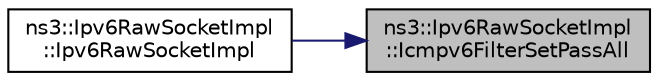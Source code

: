 digraph "ns3::Ipv6RawSocketImpl::Icmpv6FilterSetPassAll"
{
 // LATEX_PDF_SIZE
  edge [fontname="Helvetica",fontsize="10",labelfontname="Helvetica",labelfontsize="10"];
  node [fontname="Helvetica",fontsize="10",shape=record];
  rankdir="RL";
  Node1 [label="ns3::Ipv6RawSocketImpl\l::Icmpv6FilterSetPassAll",height=0.2,width=0.4,color="black", fillcolor="grey75", style="filled", fontcolor="black",tooltip="Clean the ICMPv6 filter structure."];
  Node1 -> Node2 [dir="back",color="midnightblue",fontsize="10",style="solid",fontname="Helvetica"];
  Node2 [label="ns3::Ipv6RawSocketImpl\l::Ipv6RawSocketImpl",height=0.2,width=0.4,color="black", fillcolor="white", style="filled",URL="$classns3_1_1_ipv6_raw_socket_impl.html#aa3ee357e602db12a279eb34ba2968391",tooltip=" "];
}
